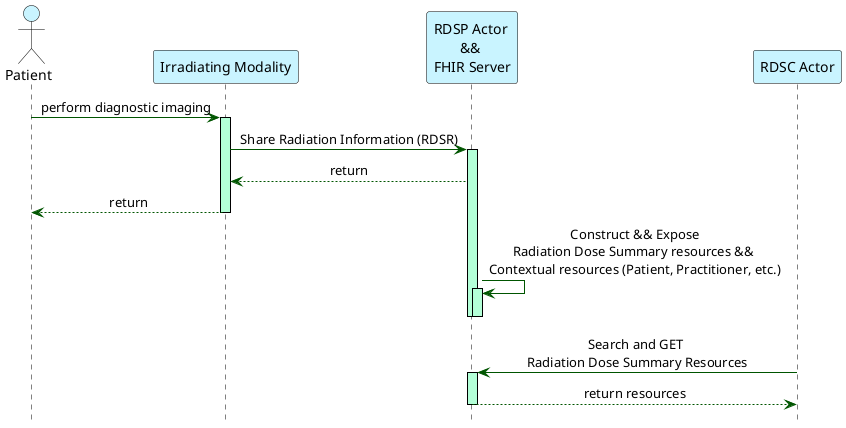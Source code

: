 @startuml seq2
hide footbox
skinparam sequenceMessageAlign center
skinparam sequence {
ArrowColor #005500
LifeLineBorderColor Black
ActorFontColor Black
ActorBorderColor Black
ParticipantBorderColor Black
ParticipantBackgroundColor #c9f4ff
ActorBackgroundColor #c9f4ff
}

actor Patient
participant "Irradiating Modality" as IrradiatingModality
participant "RDSP Actor \n&& \nFHIR Server" as RDSP
participant "RDSC Actor" as RDSC

Patient -> IrradiatingModality : perform diagnostic imaging
activate IrradiatingModality #b3ffd7

IrradiatingModality -> RDSP : Share Radiation Information (RDSR)
activate RDSP  #b3ffd7
RDSP --> IrradiatingModality : return

IrradiatingModality --> Patient: return
deactivate IrradiatingModality

RDSP -> RDSP  : Construct && Expose\nRadiation Dose Summary resources && \nContextual resources (Patient, Practitioner, etc.)
activate RDSP #b3ffd7
deactivate RDSP

deactivate RDSP

RDSC -> RDSP: Search and GET \nRadiation Dose Summary Resources
activate RDSP #b3ffd7
RDSP--> RDSC: return resources
deactivate RDSP
@enduml